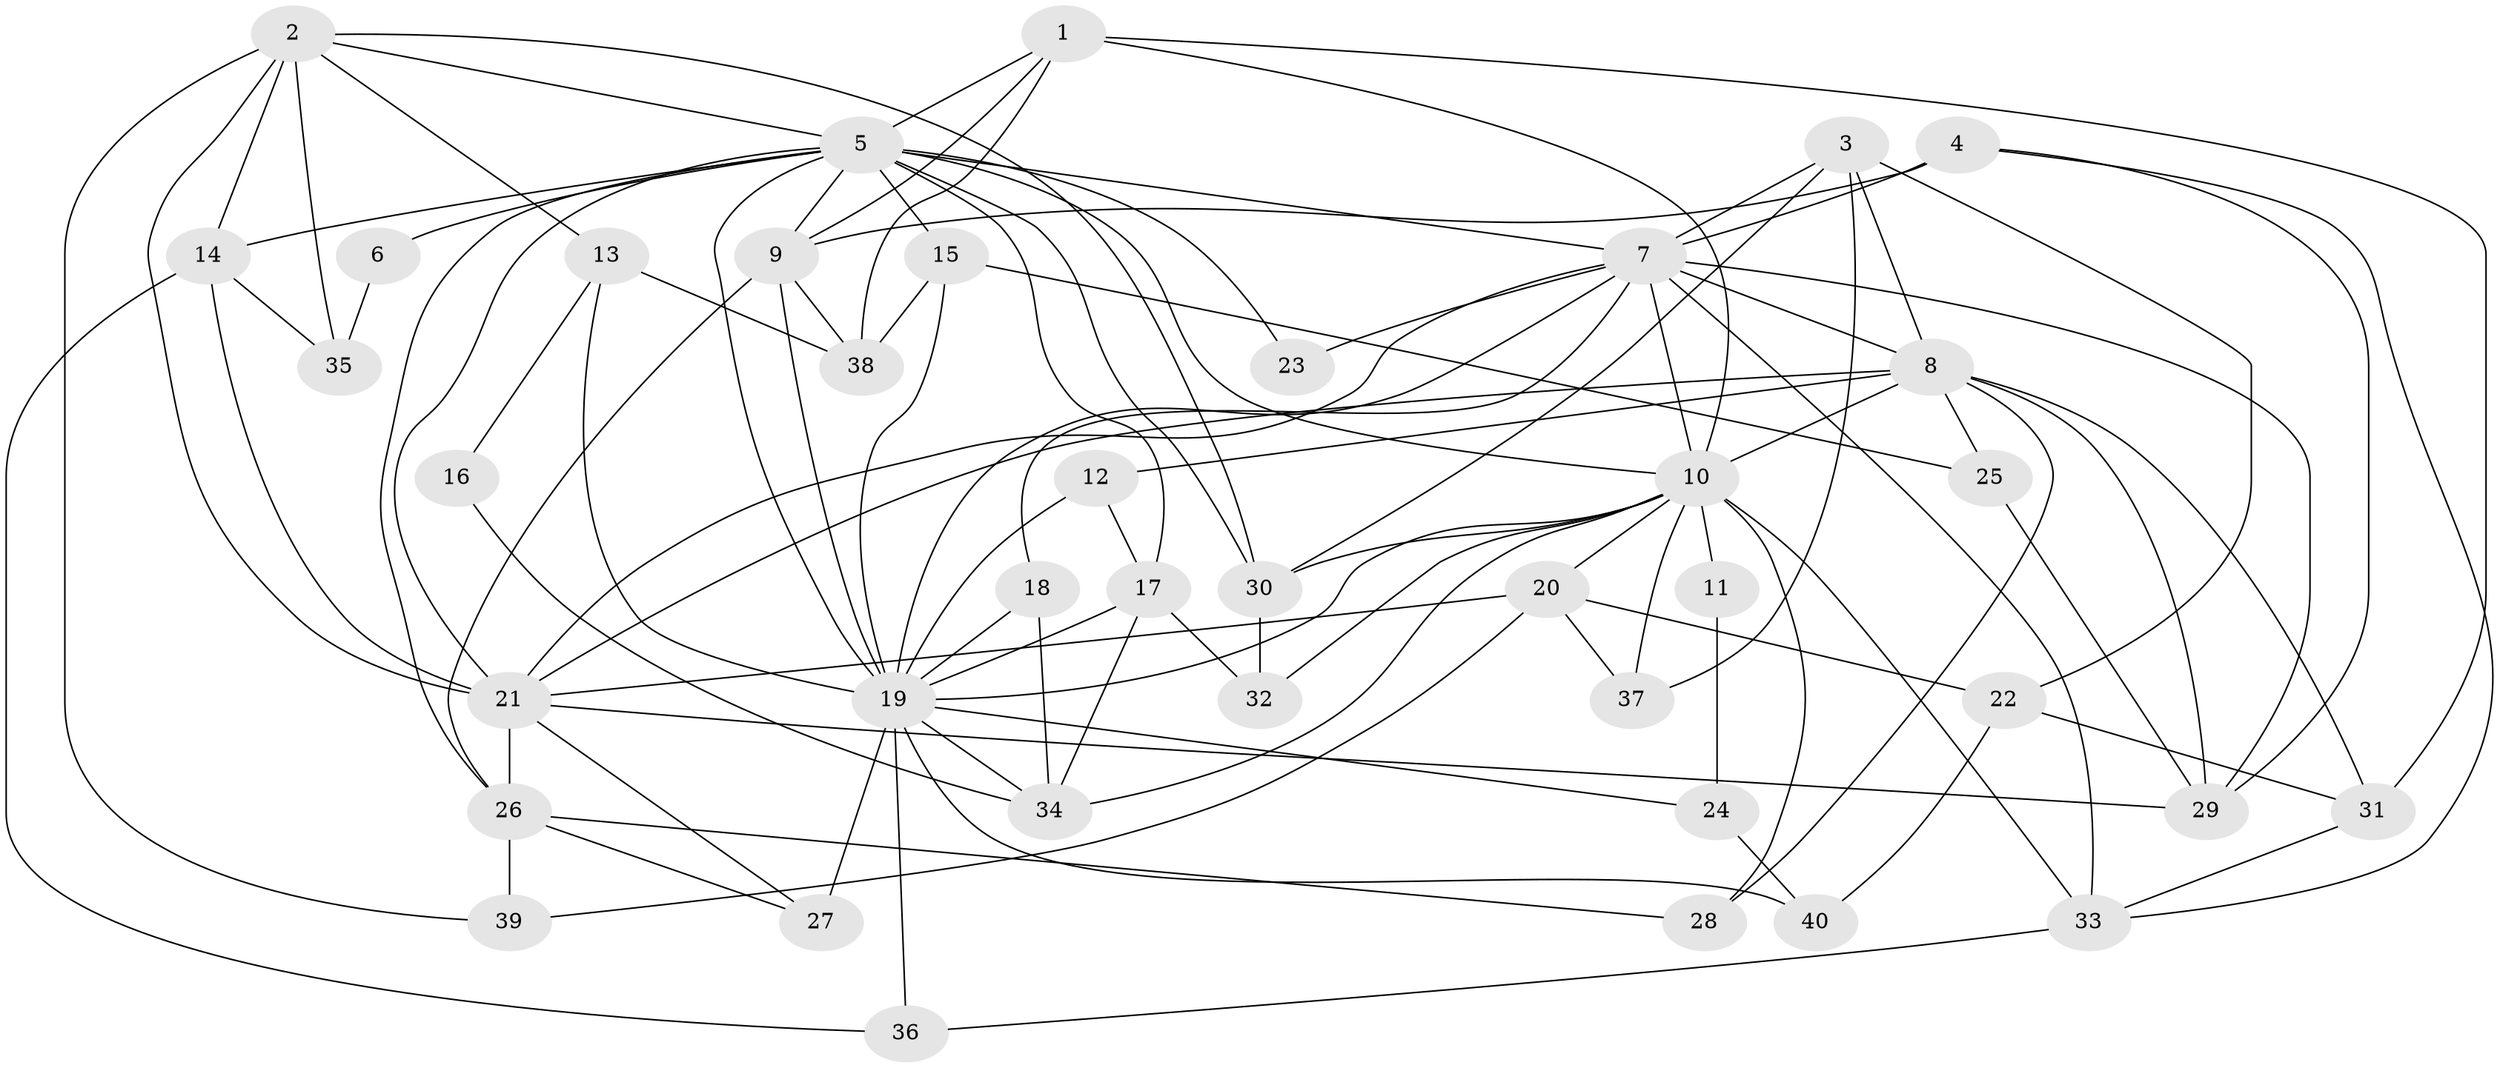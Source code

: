 // original degree distribution, {3: 0.35443037974683544, 4: 0.26582278481012656, 5: 0.13924050632911392, 2: 0.08860759493670886, 6: 0.10126582278481013, 9: 0.012658227848101266, 7: 0.02531645569620253, 8: 0.012658227848101266}
// Generated by graph-tools (version 1.1) at 2025/36/03/09/25 02:36:10]
// undirected, 40 vertices, 101 edges
graph export_dot {
graph [start="1"]
  node [color=gray90,style=filled];
  1;
  2;
  3;
  4;
  5;
  6;
  7;
  8;
  9;
  10;
  11;
  12;
  13;
  14;
  15;
  16;
  17;
  18;
  19;
  20;
  21;
  22;
  23;
  24;
  25;
  26;
  27;
  28;
  29;
  30;
  31;
  32;
  33;
  34;
  35;
  36;
  37;
  38;
  39;
  40;
  1 -- 5 [weight=1.0];
  1 -- 9 [weight=1.0];
  1 -- 10 [weight=1.0];
  1 -- 31 [weight=1.0];
  1 -- 38 [weight=1.0];
  2 -- 5 [weight=2.0];
  2 -- 13 [weight=1.0];
  2 -- 14 [weight=2.0];
  2 -- 21 [weight=1.0];
  2 -- 30 [weight=1.0];
  2 -- 35 [weight=1.0];
  2 -- 39 [weight=1.0];
  3 -- 7 [weight=1.0];
  3 -- 8 [weight=2.0];
  3 -- 22 [weight=1.0];
  3 -- 30 [weight=1.0];
  3 -- 37 [weight=1.0];
  4 -- 7 [weight=2.0];
  4 -- 9 [weight=1.0];
  4 -- 29 [weight=1.0];
  4 -- 33 [weight=1.0];
  5 -- 6 [weight=1.0];
  5 -- 7 [weight=2.0];
  5 -- 9 [weight=1.0];
  5 -- 10 [weight=1.0];
  5 -- 14 [weight=1.0];
  5 -- 15 [weight=1.0];
  5 -- 17 [weight=2.0];
  5 -- 19 [weight=1.0];
  5 -- 21 [weight=1.0];
  5 -- 23 [weight=1.0];
  5 -- 26 [weight=1.0];
  5 -- 30 [weight=1.0];
  6 -- 35 [weight=1.0];
  7 -- 8 [weight=1.0];
  7 -- 10 [weight=2.0];
  7 -- 18 [weight=1.0];
  7 -- 19 [weight=2.0];
  7 -- 21 [weight=1.0];
  7 -- 23 [weight=1.0];
  7 -- 29 [weight=1.0];
  7 -- 33 [weight=1.0];
  8 -- 10 [weight=3.0];
  8 -- 12 [weight=1.0];
  8 -- 21 [weight=1.0];
  8 -- 25 [weight=1.0];
  8 -- 28 [weight=1.0];
  8 -- 29 [weight=1.0];
  8 -- 31 [weight=1.0];
  9 -- 19 [weight=1.0];
  9 -- 26 [weight=1.0];
  9 -- 38 [weight=1.0];
  10 -- 11 [weight=1.0];
  10 -- 19 [weight=1.0];
  10 -- 20 [weight=1.0];
  10 -- 28 [weight=1.0];
  10 -- 30 [weight=1.0];
  10 -- 32 [weight=1.0];
  10 -- 33 [weight=1.0];
  10 -- 34 [weight=1.0];
  10 -- 37 [weight=1.0];
  11 -- 24 [weight=1.0];
  12 -- 17 [weight=1.0];
  12 -- 19 [weight=1.0];
  13 -- 16 [weight=1.0];
  13 -- 19 [weight=1.0];
  13 -- 38 [weight=1.0];
  14 -- 21 [weight=2.0];
  14 -- 35 [weight=1.0];
  14 -- 36 [weight=1.0];
  15 -- 19 [weight=1.0];
  15 -- 25 [weight=1.0];
  15 -- 38 [weight=1.0];
  16 -- 34 [weight=1.0];
  17 -- 19 [weight=1.0];
  17 -- 32 [weight=1.0];
  17 -- 34 [weight=1.0];
  18 -- 19 [weight=1.0];
  18 -- 34 [weight=1.0];
  19 -- 24 [weight=1.0];
  19 -- 27 [weight=4.0];
  19 -- 34 [weight=1.0];
  19 -- 36 [weight=1.0];
  19 -- 40 [weight=1.0];
  20 -- 21 [weight=1.0];
  20 -- 22 [weight=1.0];
  20 -- 37 [weight=1.0];
  20 -- 39 [weight=1.0];
  21 -- 26 [weight=1.0];
  21 -- 27 [weight=1.0];
  21 -- 29 [weight=1.0];
  22 -- 31 [weight=1.0];
  22 -- 40 [weight=1.0];
  24 -- 40 [weight=1.0];
  25 -- 29 [weight=1.0];
  26 -- 27 [weight=1.0];
  26 -- 28 [weight=1.0];
  26 -- 39 [weight=1.0];
  30 -- 32 [weight=1.0];
  31 -- 33 [weight=1.0];
  33 -- 36 [weight=1.0];
}
